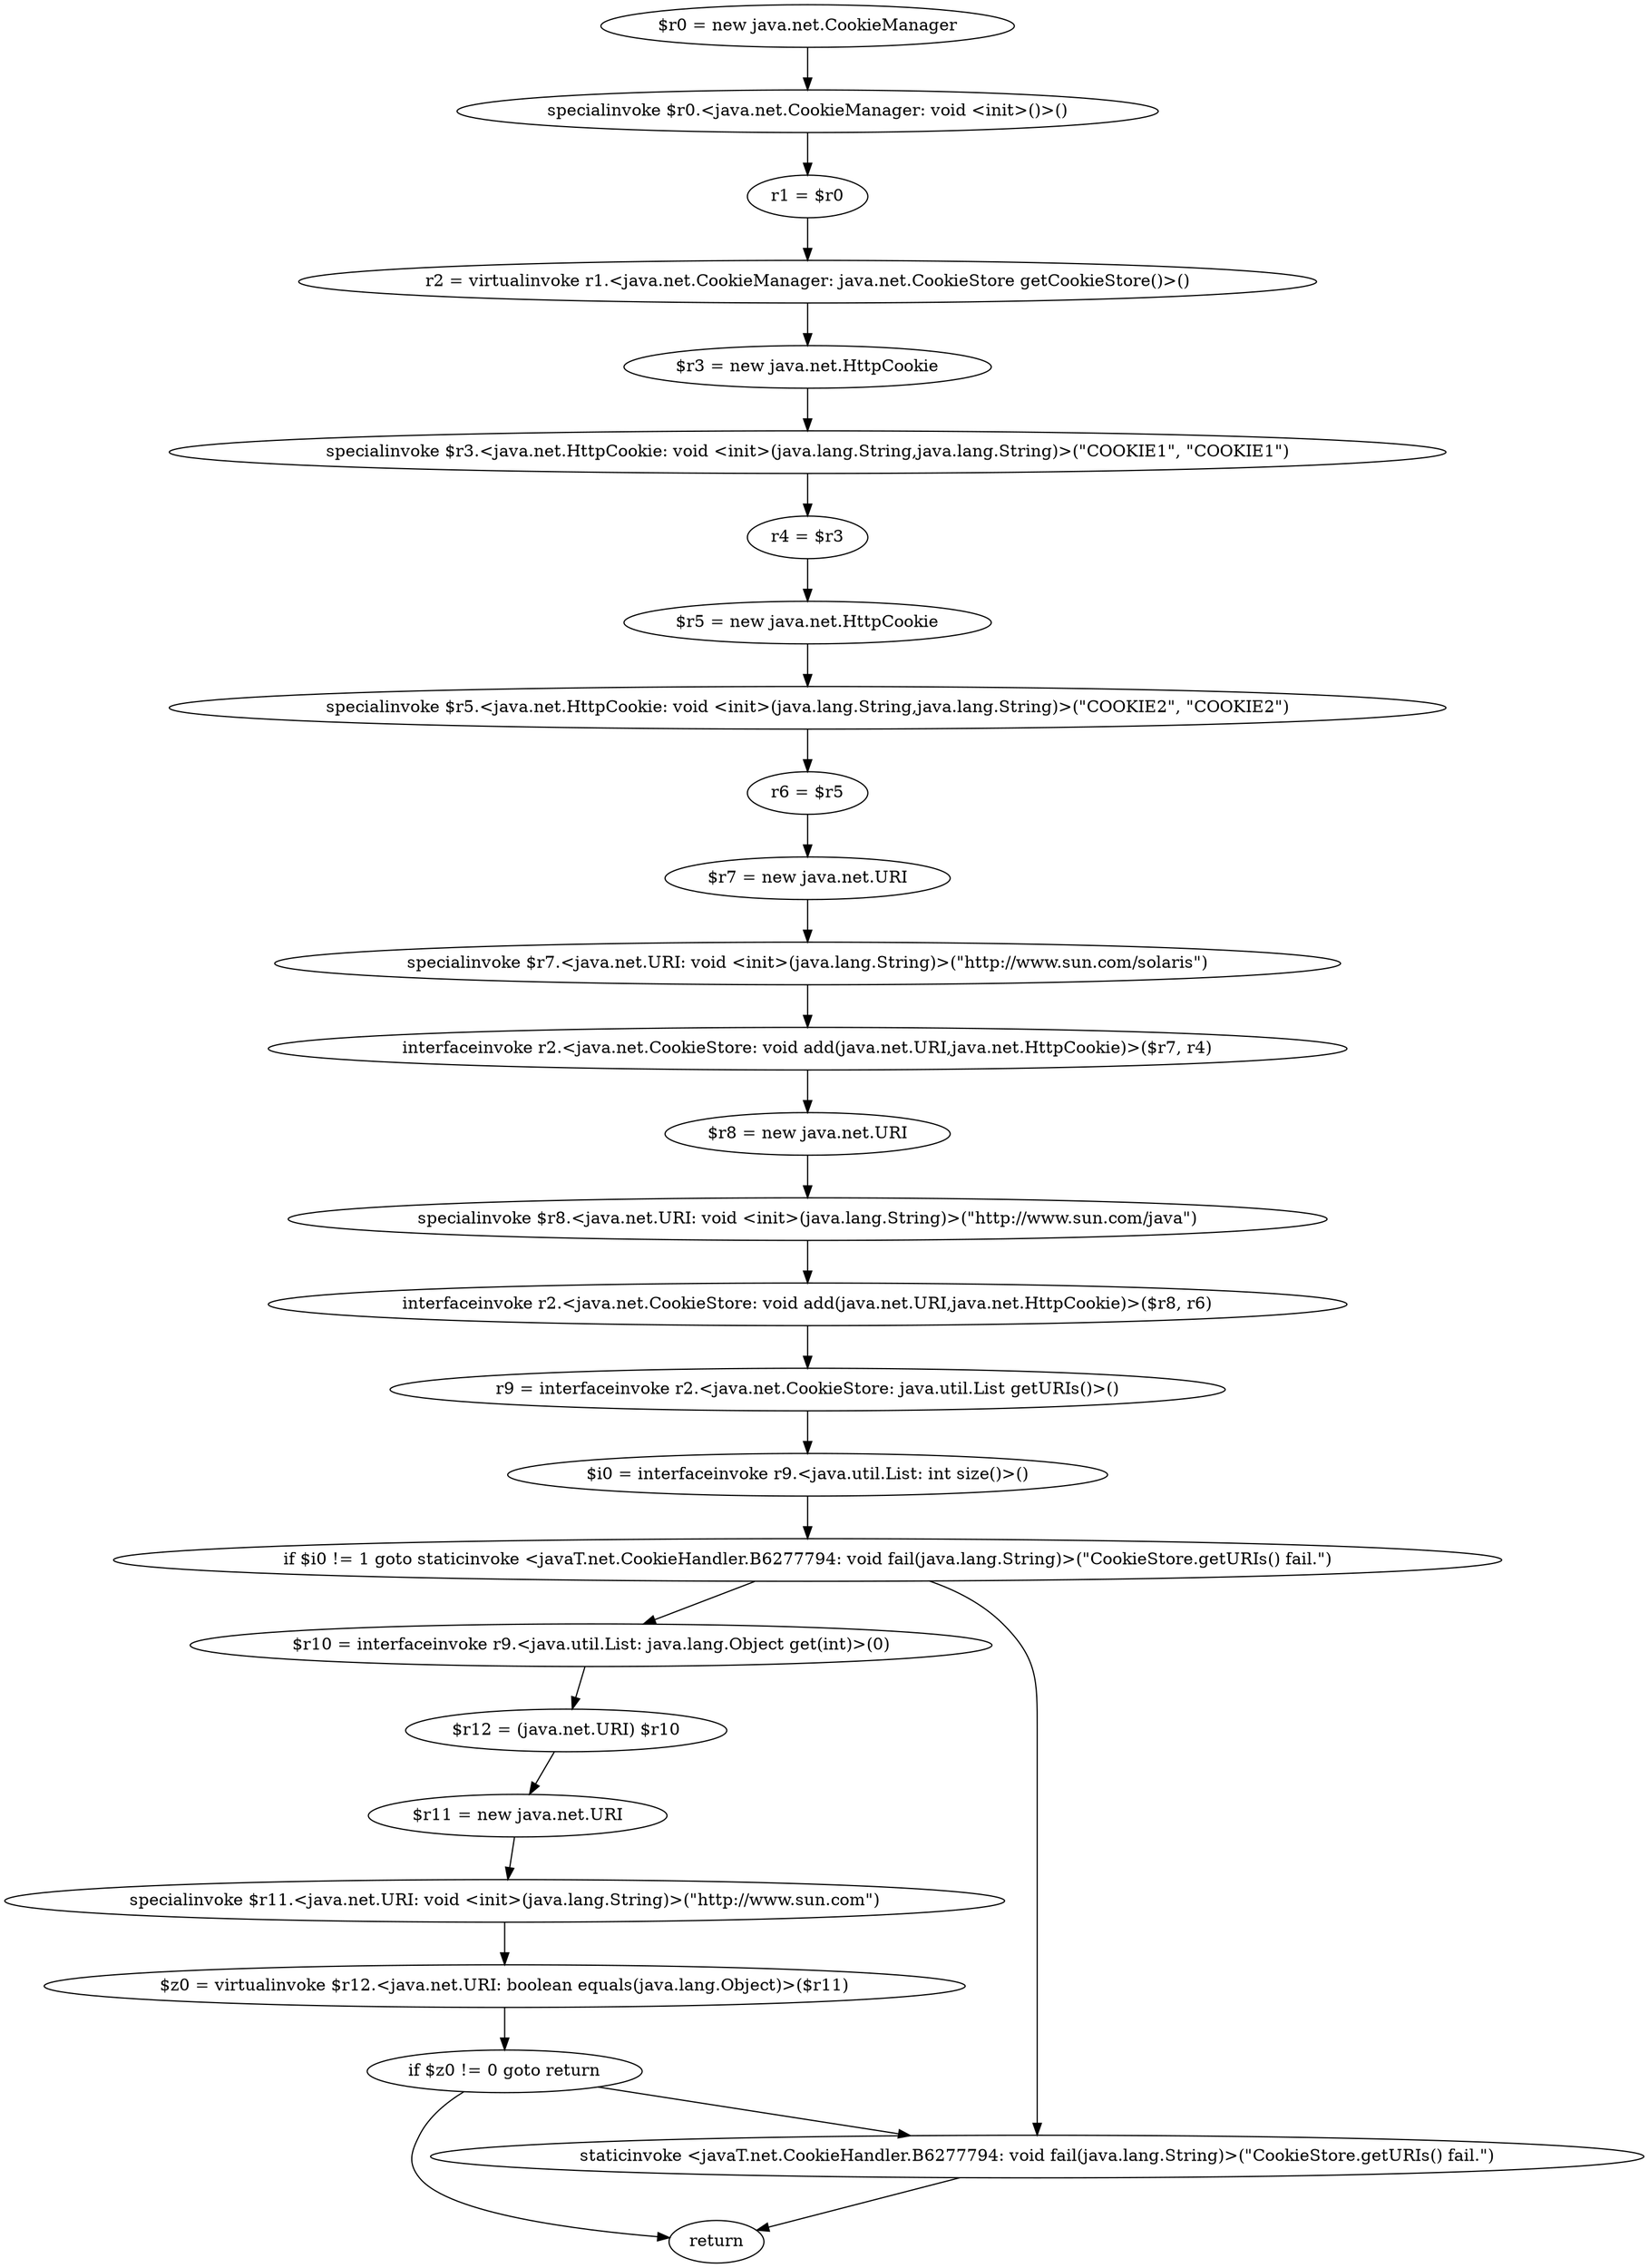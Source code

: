digraph "unitGraph" {
    "$r0 = new java.net.CookieManager"
    "specialinvoke $r0.<java.net.CookieManager: void <init>()>()"
    "r1 = $r0"
    "r2 = virtualinvoke r1.<java.net.CookieManager: java.net.CookieStore getCookieStore()>()"
    "$r3 = new java.net.HttpCookie"
    "specialinvoke $r3.<java.net.HttpCookie: void <init>(java.lang.String,java.lang.String)>(\"COOKIE1\", \"COOKIE1\")"
    "r4 = $r3"
    "$r5 = new java.net.HttpCookie"
    "specialinvoke $r5.<java.net.HttpCookie: void <init>(java.lang.String,java.lang.String)>(\"COOKIE2\", \"COOKIE2\")"
    "r6 = $r5"
    "$r7 = new java.net.URI"
    "specialinvoke $r7.<java.net.URI: void <init>(java.lang.String)>(\"http://www.sun.com/solaris\")"
    "interfaceinvoke r2.<java.net.CookieStore: void add(java.net.URI,java.net.HttpCookie)>($r7, r4)"
    "$r8 = new java.net.URI"
    "specialinvoke $r8.<java.net.URI: void <init>(java.lang.String)>(\"http://www.sun.com/java\")"
    "interfaceinvoke r2.<java.net.CookieStore: void add(java.net.URI,java.net.HttpCookie)>($r8, r6)"
    "r9 = interfaceinvoke r2.<java.net.CookieStore: java.util.List getURIs()>()"
    "$i0 = interfaceinvoke r9.<java.util.List: int size()>()"
    "if $i0 != 1 goto staticinvoke <javaT.net.CookieHandler.B6277794: void fail(java.lang.String)>(\"CookieStore.getURIs() fail.\")"
    "$r10 = interfaceinvoke r9.<java.util.List: java.lang.Object get(int)>(0)"
    "$r12 = (java.net.URI) $r10"
    "$r11 = new java.net.URI"
    "specialinvoke $r11.<java.net.URI: void <init>(java.lang.String)>(\"http://www.sun.com\")"
    "$z0 = virtualinvoke $r12.<java.net.URI: boolean equals(java.lang.Object)>($r11)"
    "if $z0 != 0 goto return"
    "staticinvoke <javaT.net.CookieHandler.B6277794: void fail(java.lang.String)>(\"CookieStore.getURIs() fail.\")"
    "return"
    "$r0 = new java.net.CookieManager"->"specialinvoke $r0.<java.net.CookieManager: void <init>()>()";
    "specialinvoke $r0.<java.net.CookieManager: void <init>()>()"->"r1 = $r0";
    "r1 = $r0"->"r2 = virtualinvoke r1.<java.net.CookieManager: java.net.CookieStore getCookieStore()>()";
    "r2 = virtualinvoke r1.<java.net.CookieManager: java.net.CookieStore getCookieStore()>()"->"$r3 = new java.net.HttpCookie";
    "$r3 = new java.net.HttpCookie"->"specialinvoke $r3.<java.net.HttpCookie: void <init>(java.lang.String,java.lang.String)>(\"COOKIE1\", \"COOKIE1\")";
    "specialinvoke $r3.<java.net.HttpCookie: void <init>(java.lang.String,java.lang.String)>(\"COOKIE1\", \"COOKIE1\")"->"r4 = $r3";
    "r4 = $r3"->"$r5 = new java.net.HttpCookie";
    "$r5 = new java.net.HttpCookie"->"specialinvoke $r5.<java.net.HttpCookie: void <init>(java.lang.String,java.lang.String)>(\"COOKIE2\", \"COOKIE2\")";
    "specialinvoke $r5.<java.net.HttpCookie: void <init>(java.lang.String,java.lang.String)>(\"COOKIE2\", \"COOKIE2\")"->"r6 = $r5";
    "r6 = $r5"->"$r7 = new java.net.URI";
    "$r7 = new java.net.URI"->"specialinvoke $r7.<java.net.URI: void <init>(java.lang.String)>(\"http://www.sun.com/solaris\")";
    "specialinvoke $r7.<java.net.URI: void <init>(java.lang.String)>(\"http://www.sun.com/solaris\")"->"interfaceinvoke r2.<java.net.CookieStore: void add(java.net.URI,java.net.HttpCookie)>($r7, r4)";
    "interfaceinvoke r2.<java.net.CookieStore: void add(java.net.URI,java.net.HttpCookie)>($r7, r4)"->"$r8 = new java.net.URI";
    "$r8 = new java.net.URI"->"specialinvoke $r8.<java.net.URI: void <init>(java.lang.String)>(\"http://www.sun.com/java\")";
    "specialinvoke $r8.<java.net.URI: void <init>(java.lang.String)>(\"http://www.sun.com/java\")"->"interfaceinvoke r2.<java.net.CookieStore: void add(java.net.URI,java.net.HttpCookie)>($r8, r6)";
    "interfaceinvoke r2.<java.net.CookieStore: void add(java.net.URI,java.net.HttpCookie)>($r8, r6)"->"r9 = interfaceinvoke r2.<java.net.CookieStore: java.util.List getURIs()>()";
    "r9 = interfaceinvoke r2.<java.net.CookieStore: java.util.List getURIs()>()"->"$i0 = interfaceinvoke r9.<java.util.List: int size()>()";
    "$i0 = interfaceinvoke r9.<java.util.List: int size()>()"->"if $i0 != 1 goto staticinvoke <javaT.net.CookieHandler.B6277794: void fail(java.lang.String)>(\"CookieStore.getURIs() fail.\")";
    "if $i0 != 1 goto staticinvoke <javaT.net.CookieHandler.B6277794: void fail(java.lang.String)>(\"CookieStore.getURIs() fail.\")"->"$r10 = interfaceinvoke r9.<java.util.List: java.lang.Object get(int)>(0)";
    "if $i0 != 1 goto staticinvoke <javaT.net.CookieHandler.B6277794: void fail(java.lang.String)>(\"CookieStore.getURIs() fail.\")"->"staticinvoke <javaT.net.CookieHandler.B6277794: void fail(java.lang.String)>(\"CookieStore.getURIs() fail.\")";
    "$r10 = interfaceinvoke r9.<java.util.List: java.lang.Object get(int)>(0)"->"$r12 = (java.net.URI) $r10";
    "$r12 = (java.net.URI) $r10"->"$r11 = new java.net.URI";
    "$r11 = new java.net.URI"->"specialinvoke $r11.<java.net.URI: void <init>(java.lang.String)>(\"http://www.sun.com\")";
    "specialinvoke $r11.<java.net.URI: void <init>(java.lang.String)>(\"http://www.sun.com\")"->"$z0 = virtualinvoke $r12.<java.net.URI: boolean equals(java.lang.Object)>($r11)";
    "$z0 = virtualinvoke $r12.<java.net.URI: boolean equals(java.lang.Object)>($r11)"->"if $z0 != 0 goto return";
    "if $z0 != 0 goto return"->"staticinvoke <javaT.net.CookieHandler.B6277794: void fail(java.lang.String)>(\"CookieStore.getURIs() fail.\")";
    "if $z0 != 0 goto return"->"return";
    "staticinvoke <javaT.net.CookieHandler.B6277794: void fail(java.lang.String)>(\"CookieStore.getURIs() fail.\")"->"return";
}
